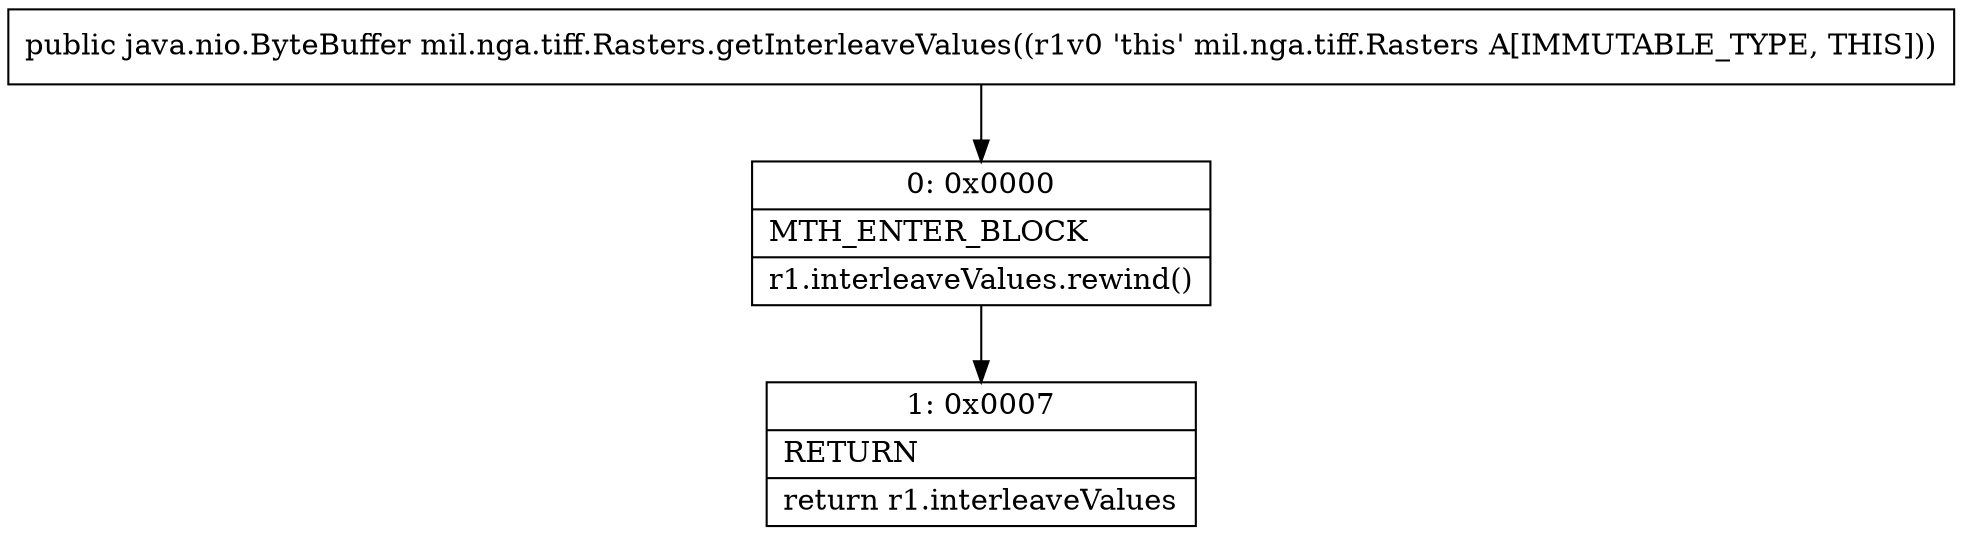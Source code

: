 digraph "CFG formil.nga.tiff.Rasters.getInterleaveValues()Ljava\/nio\/ByteBuffer;" {
Node_0 [shape=record,label="{0\:\ 0x0000|MTH_ENTER_BLOCK\l|r1.interleaveValues.rewind()\l}"];
Node_1 [shape=record,label="{1\:\ 0x0007|RETURN\l|return r1.interleaveValues\l}"];
MethodNode[shape=record,label="{public java.nio.ByteBuffer mil.nga.tiff.Rasters.getInterleaveValues((r1v0 'this' mil.nga.tiff.Rasters A[IMMUTABLE_TYPE, THIS])) }"];
MethodNode -> Node_0;
Node_0 -> Node_1;
}

